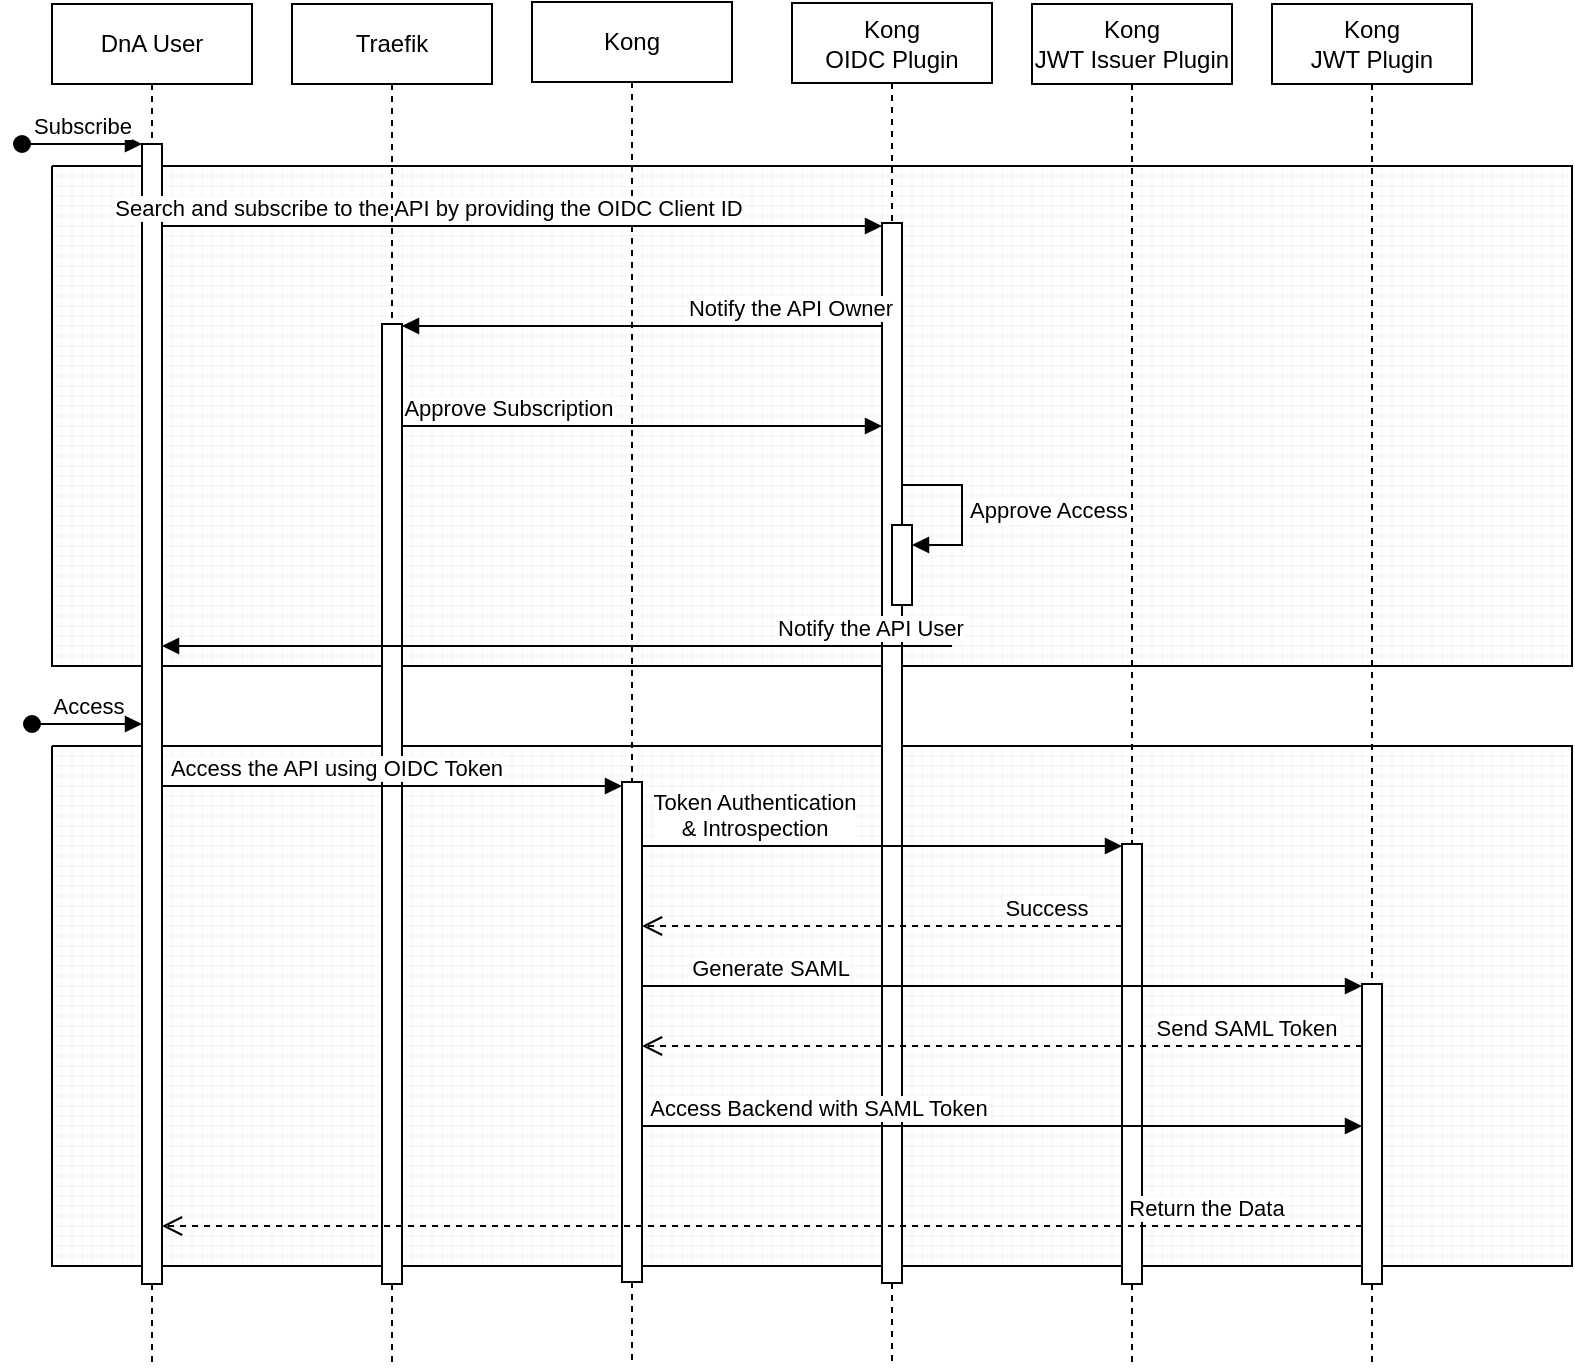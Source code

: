 <mxfile version="21.2.1" type="github">
  <diagram name="Page-1" id="2YBvvXClWsGukQMizWep">
    <mxGraphModel dx="1253" dy="660" grid="1" gridSize="10" guides="1" tooltips="1" connect="1" arrows="1" fold="1" page="1" pageScale="1" pageWidth="850" pageHeight="1100" math="0" shadow="0">
      <root>
        <mxCell id="0" />
        <mxCell id="1" parent="0" />
        <mxCell id="AVic4slwQ6wHCXrnZcfe-11" value="" style="verticalLabelPosition=bottom;verticalAlign=top;html=1;shape=mxgraph.basic.patternFillRect;fillStyle=grid;step=5;fillStrokeWidth=0.2;fillStrokeColor=#dddddd;" parent="1" vertex="1">
          <mxGeometry x="40" y="490" width="760" height="260" as="geometry" />
        </mxCell>
        <mxCell id="AVic4slwQ6wHCXrnZcfe-4" value="" style="verticalLabelPosition=bottom;verticalAlign=top;html=1;shape=mxgraph.basic.patternFillRect;fillStyle=grid;step=5;fillStrokeWidth=0.2;fillStrokeColor=#dddddd;" parent="1" vertex="1">
          <mxGeometry x="40" y="200" width="760" height="250" as="geometry" />
        </mxCell>
        <mxCell id="aM9ryv3xv72pqoxQDRHE-1" value="DnA User" style="shape=umlLifeline;perimeter=lifelinePerimeter;whiteSpace=wrap;html=1;container=0;dropTarget=0;collapsible=0;recursiveResize=0;outlineConnect=0;portConstraint=eastwest;newEdgeStyle={&quot;edgeStyle&quot;:&quot;elbowEdgeStyle&quot;,&quot;elbow&quot;:&quot;vertical&quot;,&quot;curved&quot;:0,&quot;rounded&quot;:0};" parent="1" vertex="1">
          <mxGeometry x="40" y="119" width="100" height="681" as="geometry" />
        </mxCell>
        <mxCell id="aM9ryv3xv72pqoxQDRHE-2" value="" style="html=1;points=[];perimeter=orthogonalPerimeter;outlineConnect=0;targetShapes=umlLifeline;portConstraint=eastwest;newEdgeStyle={&quot;edgeStyle&quot;:&quot;elbowEdgeStyle&quot;,&quot;elbow&quot;:&quot;vertical&quot;,&quot;curved&quot;:0,&quot;rounded&quot;:0};" parent="aM9ryv3xv72pqoxQDRHE-1" vertex="1">
          <mxGeometry x="45" y="70" width="10" height="570" as="geometry" />
        </mxCell>
        <mxCell id="aM9ryv3xv72pqoxQDRHE-3" value="Subscribe" style="html=1;verticalAlign=bottom;startArrow=oval;endArrow=block;startSize=8;edgeStyle=elbowEdgeStyle;elbow=vertical;curved=0;rounded=0;" parent="aM9ryv3xv72pqoxQDRHE-1" target="aM9ryv3xv72pqoxQDRHE-2" edge="1">
          <mxGeometry relative="1" as="geometry">
            <mxPoint x="-15" y="70" as="sourcePoint" />
          </mxGeometry>
        </mxCell>
        <mxCell id="aM9ryv3xv72pqoxQDRHE-5" value="Kong" style="shape=umlLifeline;perimeter=lifelinePerimeter;whiteSpace=wrap;html=1;container=0;dropTarget=0;collapsible=0;recursiveResize=0;outlineConnect=0;portConstraint=eastwest;newEdgeStyle={&quot;edgeStyle&quot;:&quot;elbowEdgeStyle&quot;,&quot;elbow&quot;:&quot;vertical&quot;,&quot;curved&quot;:0,&quot;rounded&quot;:0};" parent="1" vertex="1">
          <mxGeometry x="280" y="118" width="100" height="681" as="geometry" />
        </mxCell>
        <mxCell id="aM9ryv3xv72pqoxQDRHE-6" value="" style="html=1;points=[];perimeter=orthogonalPerimeter;outlineConnect=0;targetShapes=umlLifeline;portConstraint=eastwest;newEdgeStyle={&quot;edgeStyle&quot;:&quot;elbowEdgeStyle&quot;,&quot;elbow&quot;:&quot;vertical&quot;,&quot;curved&quot;:0,&quot;rounded&quot;:0};" parent="aM9ryv3xv72pqoxQDRHE-5" vertex="1">
          <mxGeometry x="45" y="390" width="10" height="250" as="geometry" />
        </mxCell>
        <mxCell id="aM9ryv3xv72pqoxQDRHE-7" value="Search and subscribe to the API by providing the OIDC Client ID" style="html=1;verticalAlign=bottom;endArrow=block;edgeStyle=elbowEdgeStyle;elbow=vertical;curved=0;rounded=0;" parent="1" source="aM9ryv3xv72pqoxQDRHE-2" target="XsU5lfdXcksKyY_UCjnN-2" edge="1">
          <mxGeometry x="-0.26" relative="1" as="geometry">
            <mxPoint x="95" y="225" as="sourcePoint" />
            <Array as="points">
              <mxPoint x="240" y="230" />
              <mxPoint x="410" y="230" />
              <mxPoint x="590" y="250" />
              <mxPoint x="180" y="225" />
            </Array>
            <mxPoint x="235" y="225" as="targetPoint" />
            <mxPoint as="offset" />
          </mxGeometry>
        </mxCell>
        <mxCell id="XsU5lfdXcksKyY_UCjnN-1" value="Kong &lt;br&gt;OIDC Plugin" style="shape=umlLifeline;perimeter=lifelinePerimeter;whiteSpace=wrap;html=1;container=0;dropTarget=0;collapsible=0;recursiveResize=0;outlineConnect=0;portConstraint=eastwest;newEdgeStyle={&quot;edgeStyle&quot;:&quot;elbowEdgeStyle&quot;,&quot;elbow&quot;:&quot;vertical&quot;,&quot;curved&quot;:0,&quot;rounded&quot;:0};" parent="1" vertex="1">
          <mxGeometry x="410" y="118.5" width="100" height="681" as="geometry" />
        </mxCell>
        <mxCell id="XsU5lfdXcksKyY_UCjnN-2" value="" style="html=1;points=[];perimeter=orthogonalPerimeter;outlineConnect=0;targetShapes=umlLifeline;portConstraint=eastwest;newEdgeStyle={&quot;edgeStyle&quot;:&quot;elbowEdgeStyle&quot;,&quot;elbow&quot;:&quot;vertical&quot;,&quot;curved&quot;:0,&quot;rounded&quot;:0};" parent="XsU5lfdXcksKyY_UCjnN-1" vertex="1">
          <mxGeometry x="45" y="110" width="10" height="530" as="geometry" />
        </mxCell>
        <mxCell id="AVic4slwQ6wHCXrnZcfe-1" value="" style="html=1;points=[];perimeter=orthogonalPerimeter;outlineConnect=0;targetShapes=umlLifeline;portConstraint=eastwest;newEdgeStyle={&quot;edgeStyle&quot;:&quot;elbowEdgeStyle&quot;,&quot;elbow&quot;:&quot;vertical&quot;,&quot;curved&quot;:0,&quot;rounded&quot;:0};" parent="XsU5lfdXcksKyY_UCjnN-1" vertex="1">
          <mxGeometry x="50" y="261" width="10" height="40" as="geometry" />
        </mxCell>
        <mxCell id="AVic4slwQ6wHCXrnZcfe-2" value="Approve Access&amp;nbsp;" style="html=1;align=left;spacingLeft=2;endArrow=block;rounded=0;edgeStyle=orthogonalEdgeStyle;curved=0;rounded=0;" parent="XsU5lfdXcksKyY_UCjnN-1" target="AVic4slwQ6wHCXrnZcfe-1" edge="1">
          <mxGeometry relative="1" as="geometry">
            <mxPoint x="55" y="241" as="sourcePoint" />
            <Array as="points">
              <mxPoint x="85" y="271" />
            </Array>
          </mxGeometry>
        </mxCell>
        <mxCell id="XsU5lfdXcksKyY_UCjnN-12" value="Kong&lt;br&gt;JWT Plugin" style="shape=umlLifeline;perimeter=lifelinePerimeter;whiteSpace=wrap;html=1;container=0;dropTarget=0;collapsible=0;recursiveResize=0;outlineConnect=0;portConstraint=eastwest;newEdgeStyle={&quot;edgeStyle&quot;:&quot;elbowEdgeStyle&quot;,&quot;elbow&quot;:&quot;vertical&quot;,&quot;curved&quot;:0,&quot;rounded&quot;:0};" parent="1" vertex="1">
          <mxGeometry x="650" y="119" width="100" height="681" as="geometry" />
        </mxCell>
        <mxCell id="XsU5lfdXcksKyY_UCjnN-16" value="" style="html=1;points=[];perimeter=orthogonalPerimeter;outlineConnect=0;targetShapes=umlLifeline;portConstraint=eastwest;newEdgeStyle={&quot;edgeStyle&quot;:&quot;elbowEdgeStyle&quot;,&quot;elbow&quot;:&quot;vertical&quot;,&quot;curved&quot;:0,&quot;rounded&quot;:0};" parent="XsU5lfdXcksKyY_UCjnN-12" vertex="1">
          <mxGeometry x="45" y="490" width="10" height="150" as="geometry" />
        </mxCell>
        <mxCell id="8DKK0phsEl0i5hMAirXq-7" value="Traefik" style="shape=umlLifeline;perimeter=lifelinePerimeter;whiteSpace=wrap;html=1;container=0;dropTarget=0;collapsible=0;recursiveResize=0;outlineConnect=0;portConstraint=eastwest;newEdgeStyle={&quot;edgeStyle&quot;:&quot;elbowEdgeStyle&quot;,&quot;elbow&quot;:&quot;vertical&quot;,&quot;curved&quot;:0,&quot;rounded&quot;:0};" parent="1" vertex="1">
          <mxGeometry x="160" y="119" width="100" height="680" as="geometry" />
        </mxCell>
        <mxCell id="8DKK0phsEl0i5hMAirXq-8" value="" style="html=1;points=[];perimeter=orthogonalPerimeter;outlineConnect=0;targetShapes=umlLifeline;portConstraint=eastwest;newEdgeStyle={&quot;edgeStyle&quot;:&quot;elbowEdgeStyle&quot;,&quot;elbow&quot;:&quot;vertical&quot;,&quot;curved&quot;:0,&quot;rounded&quot;:0};" parent="8DKK0phsEl0i5hMAirXq-7" vertex="1">
          <mxGeometry x="45" y="160" width="10" height="480" as="geometry" />
        </mxCell>
        <mxCell id="8DKK0phsEl0i5hMAirXq-9" value="Notify the API Owner" style="html=1;verticalAlign=bottom;endArrow=block;edgeStyle=elbowEdgeStyle;elbow=vertical;curved=0;rounded=0;" parent="1" source="XsU5lfdXcksKyY_UCjnN-2" target="8DKK0phsEl0i5hMAirXq-8" edge="1">
          <mxGeometry x="-0.618" relative="1" as="geometry">
            <mxPoint x="615" y="280" as="sourcePoint" />
            <Array as="points">
              <mxPoint x="415" y="280" />
              <mxPoint x="375" y="260" />
              <mxPoint x="105" y="260" />
              <mxPoint x="385" y="260" />
              <mxPoint x="235" y="320" />
              <mxPoint x="255" y="290" />
              <mxPoint x="215" y="260" />
            </Array>
            <mxPoint x="270" y="280" as="targetPoint" />
            <mxPoint as="offset" />
          </mxGeometry>
        </mxCell>
        <mxCell id="8DKK0phsEl0i5hMAirXq-12" value="Approve Subscription" style="html=1;verticalAlign=bottom;endArrow=block;edgeStyle=elbowEdgeStyle;elbow=vertical;curved=0;rounded=0;" parent="1" source="8DKK0phsEl0i5hMAirXq-8" target="XsU5lfdXcksKyY_UCjnN-2" edge="1">
          <mxGeometry x="-0.559" relative="1" as="geometry">
            <mxPoint x="250" y="350" as="sourcePoint" />
            <Array as="points">
              <mxPoint x="410" y="330" />
              <mxPoint x="510" y="340" />
              <mxPoint x="590" y="360" />
              <mxPoint x="335" y="350" />
            </Array>
            <mxPoint x="680" y="400" as="targetPoint" />
            <mxPoint as="offset" />
          </mxGeometry>
        </mxCell>
        <mxCell id="AVic4slwQ6wHCXrnZcfe-3" value="Notify the API User" style="html=1;verticalAlign=bottom;endArrow=block;edgeStyle=elbowEdgeStyle;elbow=vertical;curved=0;rounded=0;" parent="1" source="XsU5lfdXcksKyY_UCjnN-2" target="aM9ryv3xv72pqoxQDRHE-2" edge="1">
          <mxGeometry x="-0.683" relative="1" as="geometry">
            <mxPoint x="590" y="440" as="sourcePoint" />
            <Array as="points">
              <mxPoint x="490" y="440" />
              <mxPoint x="500" y="460" />
              <mxPoint x="340" y="440" />
              <mxPoint x="260" y="430" />
              <mxPoint x="410" y="440" />
              <mxPoint x="370" y="420" />
              <mxPoint x="100" y="420" />
              <mxPoint x="380" y="420" />
              <mxPoint x="230" y="480" />
              <mxPoint x="250" y="450" />
              <mxPoint x="210" y="420" />
            </Array>
            <mxPoint x="250" y="440" as="targetPoint" />
            <mxPoint as="offset" />
          </mxGeometry>
        </mxCell>
        <mxCell id="AVic4slwQ6wHCXrnZcfe-5" value="Access" style="html=1;verticalAlign=bottom;startArrow=oval;endArrow=block;startSize=8;edgeStyle=elbowEdgeStyle;elbow=vertical;curved=0;rounded=0;" parent="1" target="aM9ryv3xv72pqoxQDRHE-2" edge="1">
          <mxGeometry relative="1" as="geometry">
            <mxPoint x="30" y="479" as="sourcePoint" />
            <mxPoint x="80" y="478.5" as="targetPoint" />
            <Array as="points" />
          </mxGeometry>
        </mxCell>
        <mxCell id="AVic4slwQ6wHCXrnZcfe-6" value="Access the API using OIDC Token" style="html=1;verticalAlign=bottom;endArrow=block;edgeStyle=elbowEdgeStyle;elbow=vertical;curved=0;rounded=0;" parent="1" source="aM9ryv3xv72pqoxQDRHE-2" target="aM9ryv3xv72pqoxQDRHE-6" edge="1">
          <mxGeometry x="-0.25" relative="1" as="geometry">
            <mxPoint x="100" y="510" as="sourcePoint" />
            <Array as="points">
              <mxPoint x="320" y="510" />
              <mxPoint x="340" y="540" />
              <mxPoint x="595" y="530" />
              <mxPoint x="185" y="505" />
            </Array>
            <mxPoint x="600" y="510" as="targetPoint" />
            <mxPoint as="offset" />
          </mxGeometry>
        </mxCell>
        <mxCell id="AVic4slwQ6wHCXrnZcfe-7" value="Token Authentication &lt;br&gt;&amp;amp; Introspection" style="html=1;verticalAlign=bottom;endArrow=block;edgeStyle=elbowEdgeStyle;elbow=vertical;curved=0;rounded=0;" parent="1" source="aM9ryv3xv72pqoxQDRHE-6" target="CydD8f3p8fnvHTwtxUN6-2" edge="1">
          <mxGeometry x="-0.536" relative="1" as="geometry">
            <mxPoint x="450" y="560" as="sourcePoint" />
            <Array as="points">
              <mxPoint x="450" y="540" />
              <mxPoint x="460" y="570" />
              <mxPoint x="480" y="550" />
              <mxPoint x="530" y="540" />
              <mxPoint x="590" y="560" />
              <mxPoint x="950" y="580" />
              <mxPoint x="540" y="555" />
            </Array>
            <mxPoint x="780" y="560" as="targetPoint" />
            <mxPoint as="offset" />
          </mxGeometry>
        </mxCell>
        <mxCell id="AVic4slwQ6wHCXrnZcfe-8" value="Success" style="html=1;verticalAlign=bottom;endArrow=open;dashed=1;endSize=8;edgeStyle=elbowEdgeStyle;elbow=vertical;curved=0;rounded=0;" parent="1" source="CydD8f3p8fnvHTwtxUN6-2" target="aM9ryv3xv72pqoxQDRHE-6" edge="1">
          <mxGeometry x="-0.679" relative="1" as="geometry">
            <mxPoint x="580" y="570" as="sourcePoint" />
            <mxPoint x="500" y="570" as="targetPoint" />
            <Array as="points">
              <mxPoint x="570" y="580" />
              <mxPoint x="450" y="570" />
              <mxPoint x="500" y="600" />
              <mxPoint x="530" y="580" />
            </Array>
            <mxPoint as="offset" />
          </mxGeometry>
        </mxCell>
        <mxCell id="CydD8f3p8fnvHTwtxUN6-1" value="Kong&lt;br&gt;JWT Issuer Plugin" style="shape=umlLifeline;perimeter=lifelinePerimeter;whiteSpace=wrap;html=1;container=0;dropTarget=0;collapsible=0;recursiveResize=0;outlineConnect=0;portConstraint=eastwest;newEdgeStyle={&quot;edgeStyle&quot;:&quot;elbowEdgeStyle&quot;,&quot;elbow&quot;:&quot;vertical&quot;,&quot;curved&quot;:0,&quot;rounded&quot;:0};" parent="1" vertex="1">
          <mxGeometry x="530" y="119" width="100" height="681" as="geometry" />
        </mxCell>
        <mxCell id="CydD8f3p8fnvHTwtxUN6-2" value="" style="html=1;points=[];perimeter=orthogonalPerimeter;outlineConnect=0;targetShapes=umlLifeline;portConstraint=eastwest;newEdgeStyle={&quot;edgeStyle&quot;:&quot;elbowEdgeStyle&quot;,&quot;elbow&quot;:&quot;vertical&quot;,&quot;curved&quot;:0,&quot;rounded&quot;:0};" parent="CydD8f3p8fnvHTwtxUN6-1" vertex="1">
          <mxGeometry x="45" y="420" width="10" height="220" as="geometry" />
        </mxCell>
        <mxCell id="AVic4slwQ6wHCXrnZcfe-10" value="Return the Data" style="html=1;verticalAlign=bottom;endArrow=open;dashed=1;endSize=8;edgeStyle=elbowEdgeStyle;elbow=vertical;curved=0;rounded=0;" parent="1" source="XsU5lfdXcksKyY_UCjnN-16" target="aM9ryv3xv72pqoxQDRHE-2" edge="1">
          <mxGeometry x="-0.739" relative="1" as="geometry">
            <mxPoint x="710" y="690" as="sourcePoint" />
            <mxPoint x="550" y="690" as="targetPoint" />
            <Array as="points">
              <mxPoint x="630" y="730" />
              <mxPoint x="310" y="700" />
            </Array>
            <mxPoint as="offset" />
          </mxGeometry>
        </mxCell>
        <mxCell id="CydD8f3p8fnvHTwtxUN6-5" value="Send SAML Token" style="html=1;verticalAlign=bottom;endArrow=open;dashed=1;endSize=8;edgeStyle=elbowEdgeStyle;elbow=vertical;curved=0;rounded=0;" parent="1" source="XsU5lfdXcksKyY_UCjnN-16" target="aM9ryv3xv72pqoxQDRHE-6" edge="1">
          <mxGeometry x="-0.679" relative="1" as="geometry">
            <mxPoint x="740" y="640" as="sourcePoint" />
            <mxPoint x="460" y="640" as="targetPoint" />
            <Array as="points">
              <mxPoint x="675" y="640" />
              <mxPoint x="555" y="630" />
              <mxPoint x="605" y="660" />
              <mxPoint x="635" y="640" />
            </Array>
            <mxPoint as="offset" />
          </mxGeometry>
        </mxCell>
        <mxCell id="AVic4slwQ6wHCXrnZcfe-9" value="Generate SAML" style="html=1;verticalAlign=bottom;endArrow=block;edgeStyle=elbowEdgeStyle;elbow=vertical;curved=0;rounded=0;" parent="1" source="aM9ryv3xv72pqoxQDRHE-6" target="XsU5lfdXcksKyY_UCjnN-16" edge="1">
          <mxGeometry x="-0.645" relative="1" as="geometry">
            <mxPoint x="440" y="620" as="sourcePoint" />
            <Array as="points">
              <mxPoint x="670" y="610" />
              <mxPoint x="660" y="600" />
              <mxPoint x="540" y="660" />
              <mxPoint x="550" y="640" />
              <mxPoint x="535" y="620" />
              <mxPoint x="595" y="640" />
              <mxPoint x="955" y="660" />
              <mxPoint x="545" y="635" />
            </Array>
            <mxPoint x="600" y="620" as="targetPoint" />
            <mxPoint as="offset" />
          </mxGeometry>
        </mxCell>
        <mxCell id="CydD8f3p8fnvHTwtxUN6-6" value="Access Backend with SAML Token" style="html=1;verticalAlign=bottom;endArrow=block;edgeStyle=elbowEdgeStyle;elbow=vertical;curved=0;rounded=0;" parent="1" source="aM9ryv3xv72pqoxQDRHE-6" target="XsU5lfdXcksKyY_UCjnN-16" edge="1">
          <mxGeometry x="-0.513" relative="1" as="geometry">
            <mxPoint x="360" y="680" as="sourcePoint" />
            <Array as="points">
              <mxPoint x="675" y="680" />
              <mxPoint x="665" y="670" />
              <mxPoint x="545" y="730" />
              <mxPoint x="555" y="710" />
              <mxPoint x="540" y="690" />
              <mxPoint x="600" y="710" />
              <mxPoint x="960" y="730" />
              <mxPoint x="550" y="705" />
            </Array>
            <mxPoint x="750" y="680" as="targetPoint" />
            <mxPoint as="offset" />
          </mxGeometry>
        </mxCell>
      </root>
    </mxGraphModel>
  </diagram>
</mxfile>
